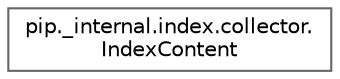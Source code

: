 digraph "Graphical Class Hierarchy"
{
 // LATEX_PDF_SIZE
  bgcolor="transparent";
  edge [fontname=Helvetica,fontsize=10,labelfontname=Helvetica,labelfontsize=10];
  node [fontname=Helvetica,fontsize=10,shape=box,height=0.2,width=0.4];
  rankdir="LR";
  Node0 [id="Node000000",label="pip._internal.index.collector.\lIndexContent",height=0.2,width=0.4,color="grey40", fillcolor="white", style="filled",URL="$d0/d30/classpip_1_1__internal_1_1index_1_1collector_1_1IndexContent.html",tooltip=" "];
}
